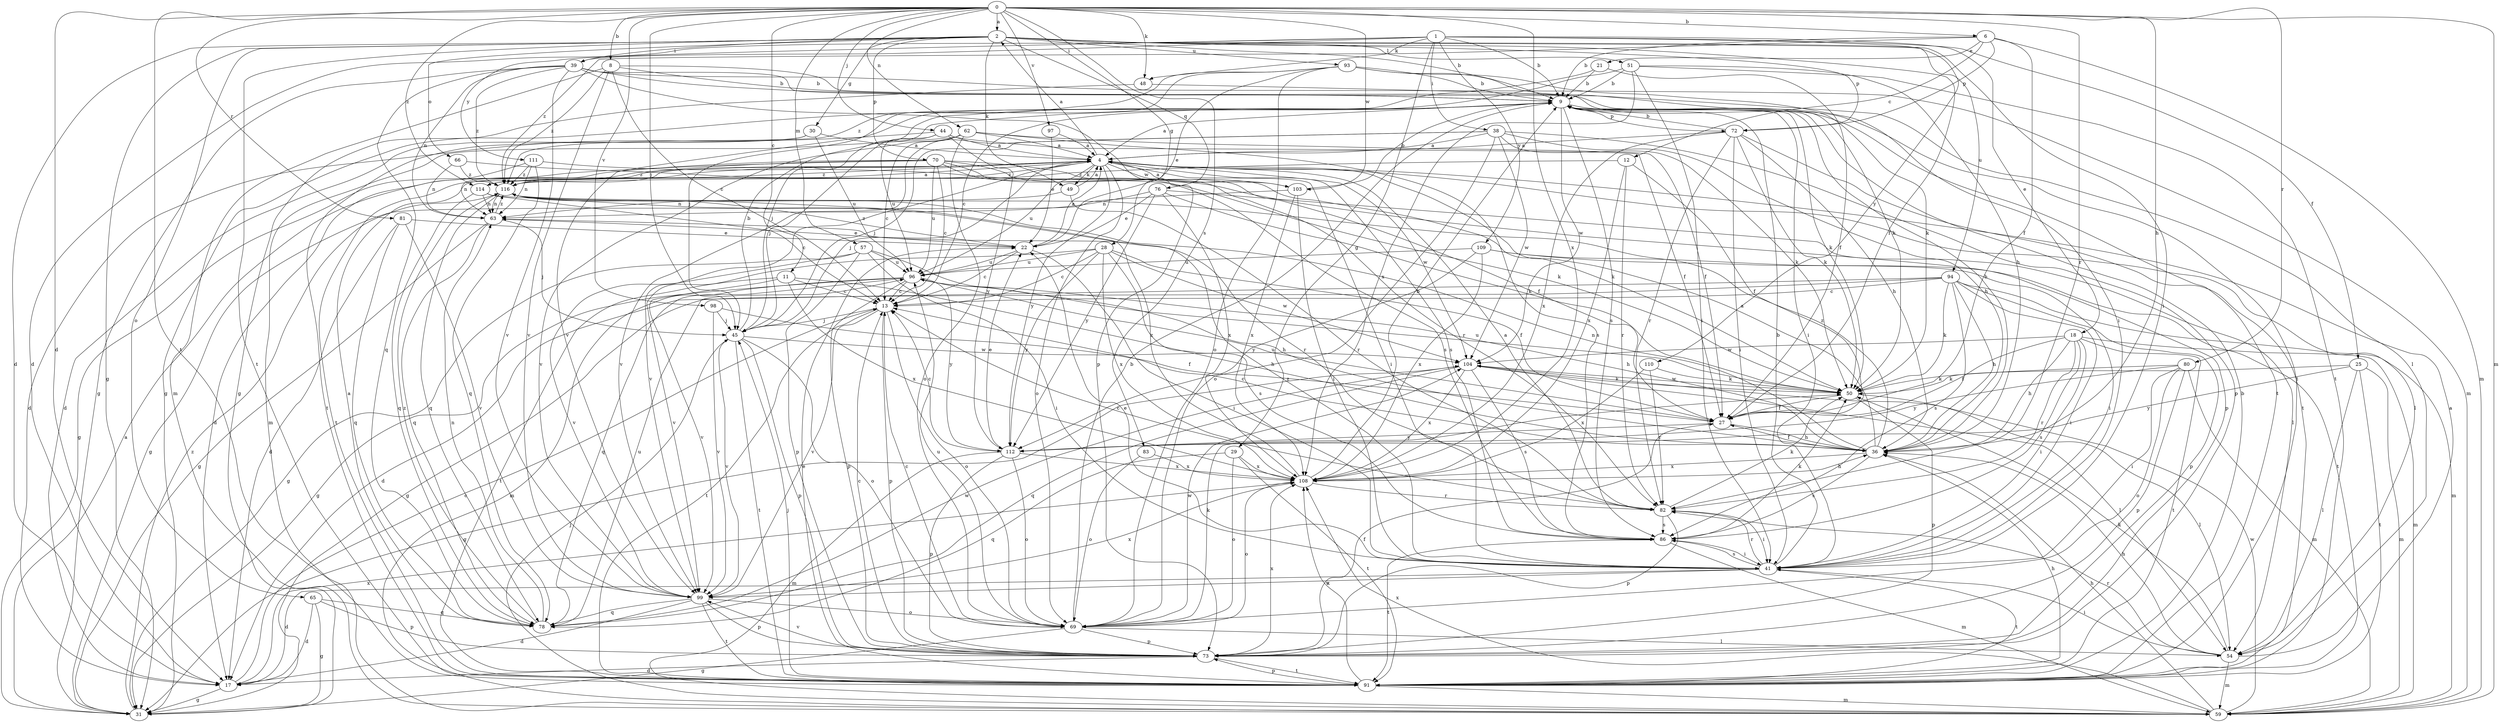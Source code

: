 strict digraph  {
0;
1;
2;
4;
6;
8;
9;
11;
12;
13;
17;
18;
21;
22;
25;
27;
28;
29;
30;
31;
36;
38;
39;
41;
44;
45;
48;
49;
50;
51;
54;
57;
59;
62;
63;
65;
66;
69;
70;
72;
73;
76;
78;
80;
81;
82;
83;
86;
91;
93;
94;
96;
97;
98;
99;
103;
104;
108;
109;
110;
111;
112;
114;
116;
0 -> 2  [label=a];
0 -> 6  [label=b];
0 -> 8  [label=b];
0 -> 11  [label=c];
0 -> 17  [label=d];
0 -> 28  [label=g];
0 -> 36  [label=h];
0 -> 44  [label=j];
0 -> 45  [label=j];
0 -> 48  [label=k];
0 -> 57  [label=m];
0 -> 59  [label=m];
0 -> 62  [label=n];
0 -> 80  [label=r];
0 -> 81  [label=r];
0 -> 82  [label=r];
0 -> 83  [label=s];
0 -> 91  [label=t];
0 -> 97  [label=v];
0 -> 98  [label=v];
0 -> 103  [label=w];
0 -> 108  [label=x];
0 -> 114  [label=z];
1 -> 9  [label=b];
1 -> 17  [label=d];
1 -> 18  [label=e];
1 -> 25  [label=f];
1 -> 29  [label=g];
1 -> 38  [label=i];
1 -> 39  [label=i];
1 -> 48  [label=k];
1 -> 109  [label=y];
1 -> 110  [label=y];
1 -> 111  [label=y];
2 -> 9  [label=b];
2 -> 17  [label=d];
2 -> 27  [label=f];
2 -> 30  [label=g];
2 -> 31  [label=g];
2 -> 39  [label=i];
2 -> 41  [label=i];
2 -> 49  [label=k];
2 -> 51  [label=l];
2 -> 65  [label=o];
2 -> 66  [label=o];
2 -> 70  [label=p];
2 -> 72  [label=p];
2 -> 76  [label=q];
2 -> 91  [label=t];
2 -> 93  [label=u];
2 -> 94  [label=u];
4 -> 2  [label=a];
4 -> 41  [label=i];
4 -> 45  [label=j];
4 -> 49  [label=k];
4 -> 54  [label=l];
4 -> 69  [label=o];
4 -> 86  [label=s];
4 -> 91  [label=t];
4 -> 96  [label=u];
4 -> 99  [label=v];
4 -> 103  [label=w];
4 -> 104  [label=w];
4 -> 112  [label=y];
4 -> 114  [label=z];
4 -> 116  [label=z];
6 -> 9  [label=b];
6 -> 12  [label=c];
6 -> 21  [label=e];
6 -> 27  [label=f];
6 -> 59  [label=m];
6 -> 72  [label=p];
6 -> 116  [label=z];
8 -> 9  [label=b];
8 -> 13  [label=c];
8 -> 54  [label=l];
8 -> 59  [label=m];
8 -> 99  [label=v];
8 -> 116  [label=z];
9 -> 4  [label=a];
9 -> 13  [label=c];
9 -> 36  [label=h];
9 -> 41  [label=i];
9 -> 45  [label=j];
9 -> 50  [label=k];
9 -> 72  [label=p];
9 -> 86  [label=s];
9 -> 91  [label=t];
9 -> 104  [label=w];
11 -> 13  [label=c];
11 -> 36  [label=h];
11 -> 91  [label=t];
11 -> 99  [label=v];
11 -> 108  [label=x];
12 -> 27  [label=f];
12 -> 82  [label=r];
12 -> 108  [label=x];
12 -> 116  [label=z];
13 -> 45  [label=j];
13 -> 69  [label=o];
13 -> 73  [label=p];
13 -> 91  [label=t];
13 -> 99  [label=v];
17 -> 13  [label=c];
17 -> 31  [label=g];
17 -> 108  [label=x];
18 -> 27  [label=f];
18 -> 36  [label=h];
18 -> 41  [label=i];
18 -> 59  [label=m];
18 -> 82  [label=r];
18 -> 86  [label=s];
18 -> 91  [label=t];
18 -> 104  [label=w];
21 -> 9  [label=b];
21 -> 27  [label=f];
21 -> 45  [label=j];
22 -> 4  [label=a];
22 -> 13  [label=c];
22 -> 41  [label=i];
22 -> 96  [label=u];
22 -> 116  [label=z];
25 -> 50  [label=k];
25 -> 54  [label=l];
25 -> 59  [label=m];
25 -> 91  [label=t];
25 -> 112  [label=y];
27 -> 36  [label=h];
27 -> 96  [label=u];
27 -> 112  [label=y];
28 -> 13  [label=c];
28 -> 27  [label=f];
28 -> 86  [label=s];
28 -> 96  [label=u];
28 -> 99  [label=v];
28 -> 104  [label=w];
28 -> 108  [label=x];
28 -> 112  [label=y];
29 -> 69  [label=o];
29 -> 78  [label=q];
29 -> 91  [label=t];
29 -> 108  [label=x];
30 -> 4  [label=a];
30 -> 17  [label=d];
30 -> 91  [label=t];
30 -> 96  [label=u];
31 -> 4  [label=a];
31 -> 116  [label=z];
36 -> 4  [label=a];
36 -> 13  [label=c];
36 -> 27  [label=f];
36 -> 63  [label=n];
36 -> 86  [label=s];
36 -> 108  [label=x];
36 -> 116  [label=z];
38 -> 4  [label=a];
38 -> 36  [label=h];
38 -> 45  [label=j];
38 -> 50  [label=k];
38 -> 69  [label=o];
38 -> 73  [label=p];
38 -> 99  [label=v];
38 -> 104  [label=w];
39 -> 9  [label=b];
39 -> 31  [label=g];
39 -> 59  [label=m];
39 -> 63  [label=n];
39 -> 73  [label=p];
39 -> 78  [label=q];
39 -> 91  [label=t];
39 -> 99  [label=v];
39 -> 116  [label=z];
41 -> 9  [label=b];
41 -> 17  [label=d];
41 -> 22  [label=e];
41 -> 82  [label=r];
41 -> 86  [label=s];
41 -> 91  [label=t];
41 -> 99  [label=v];
41 -> 116  [label=z];
44 -> 4  [label=a];
44 -> 17  [label=d];
44 -> 27  [label=f];
44 -> 45  [label=j];
44 -> 96  [label=u];
44 -> 112  [label=y];
45 -> 9  [label=b];
45 -> 69  [label=o];
45 -> 73  [label=p];
45 -> 91  [label=t];
45 -> 99  [label=v];
45 -> 104  [label=w];
48 -> 31  [label=g];
48 -> 50  [label=k];
49 -> 4  [label=a];
49 -> 63  [label=n];
49 -> 82  [label=r];
50 -> 27  [label=f];
50 -> 54  [label=l];
50 -> 73  [label=p];
50 -> 96  [label=u];
50 -> 104  [label=w];
51 -> 9  [label=b];
51 -> 36  [label=h];
51 -> 41  [label=i];
51 -> 91  [label=t];
51 -> 99  [label=v];
51 -> 108  [label=x];
54 -> 4  [label=a];
54 -> 36  [label=h];
54 -> 41  [label=i];
54 -> 50  [label=k];
54 -> 59  [label=m];
54 -> 82  [label=r];
57 -> 31  [label=g];
57 -> 36  [label=h];
57 -> 41  [label=i];
57 -> 73  [label=p];
57 -> 96  [label=u];
57 -> 99  [label=v];
59 -> 36  [label=h];
59 -> 45  [label=j];
59 -> 104  [label=w];
59 -> 108  [label=x];
62 -> 4  [label=a];
62 -> 13  [label=c];
62 -> 27  [label=f];
62 -> 59  [label=m];
62 -> 69  [label=o];
62 -> 86  [label=s];
62 -> 99  [label=v];
63 -> 22  [label=e];
63 -> 31  [label=g];
63 -> 45  [label=j];
63 -> 78  [label=q];
63 -> 116  [label=z];
65 -> 17  [label=d];
65 -> 31  [label=g];
65 -> 73  [label=p];
65 -> 78  [label=q];
66 -> 50  [label=k];
66 -> 63  [label=n];
66 -> 116  [label=z];
69 -> 9  [label=b];
69 -> 13  [label=c];
69 -> 31  [label=g];
69 -> 50  [label=k];
69 -> 54  [label=l];
69 -> 73  [label=p];
69 -> 96  [label=u];
69 -> 104  [label=w];
70 -> 13  [label=c];
70 -> 27  [label=f];
70 -> 31  [label=g];
70 -> 50  [label=k];
70 -> 63  [label=n];
70 -> 82  [label=r];
70 -> 86  [label=s];
70 -> 96  [label=u];
70 -> 116  [label=z];
72 -> 4  [label=a];
72 -> 9  [label=b];
72 -> 36  [label=h];
72 -> 41  [label=i];
72 -> 50  [label=k];
72 -> 82  [label=r];
72 -> 91  [label=t];
72 -> 108  [label=x];
73 -> 13  [label=c];
73 -> 17  [label=d];
73 -> 27  [label=f];
73 -> 91  [label=t];
73 -> 99  [label=v];
73 -> 108  [label=x];
76 -> 22  [label=e];
76 -> 50  [label=k];
76 -> 54  [label=l];
76 -> 63  [label=n];
76 -> 108  [label=x];
76 -> 112  [label=y];
78 -> 4  [label=a];
78 -> 63  [label=n];
78 -> 96  [label=u];
78 -> 104  [label=w];
78 -> 116  [label=z];
80 -> 41  [label=i];
80 -> 50  [label=k];
80 -> 59  [label=m];
80 -> 69  [label=o];
80 -> 73  [label=p];
80 -> 112  [label=y];
81 -> 17  [label=d];
81 -> 22  [label=e];
81 -> 78  [label=q];
81 -> 99  [label=v];
82 -> 4  [label=a];
82 -> 13  [label=c];
82 -> 41  [label=i];
82 -> 50  [label=k];
82 -> 73  [label=p];
82 -> 86  [label=s];
83 -> 69  [label=o];
83 -> 108  [label=x];
86 -> 41  [label=i];
86 -> 50  [label=k];
86 -> 59  [label=m];
86 -> 91  [label=t];
91 -> 9  [label=b];
91 -> 22  [label=e];
91 -> 36  [label=h];
91 -> 45  [label=j];
91 -> 59  [label=m];
91 -> 73  [label=p];
91 -> 108  [label=x];
93 -> 9  [label=b];
93 -> 22  [label=e];
93 -> 31  [label=g];
93 -> 41  [label=i];
93 -> 50  [label=k];
93 -> 69  [label=o];
93 -> 116  [label=z];
94 -> 13  [label=c];
94 -> 17  [label=d];
94 -> 31  [label=g];
94 -> 36  [label=h];
94 -> 41  [label=i];
94 -> 50  [label=k];
94 -> 59  [label=m];
94 -> 73  [label=p];
94 -> 86  [label=s];
96 -> 13  [label=c];
96 -> 31  [label=g];
96 -> 36  [label=h];
96 -> 59  [label=m];
96 -> 73  [label=p];
96 -> 78  [label=q];
96 -> 112  [label=y];
97 -> 4  [label=a];
97 -> 22  [label=e];
98 -> 27  [label=f];
98 -> 45  [label=j];
98 -> 99  [label=v];
99 -> 17  [label=d];
99 -> 69  [label=o];
99 -> 73  [label=p];
99 -> 78  [label=q];
99 -> 91  [label=t];
99 -> 108  [label=x];
103 -> 4  [label=a];
103 -> 9  [label=b];
103 -> 31  [label=g];
103 -> 41  [label=i];
103 -> 108  [label=x];
104 -> 31  [label=g];
104 -> 50  [label=k];
104 -> 54  [label=l];
104 -> 78  [label=q];
104 -> 86  [label=s];
104 -> 108  [label=x];
108 -> 9  [label=b];
108 -> 36  [label=h];
108 -> 69  [label=o];
108 -> 82  [label=r];
108 -> 116  [label=z];
109 -> 41  [label=i];
109 -> 91  [label=t];
109 -> 96  [label=u];
109 -> 108  [label=x];
109 -> 112  [label=y];
110 -> 50  [label=k];
110 -> 82  [label=r];
110 -> 108  [label=x];
111 -> 17  [label=d];
111 -> 63  [label=n];
111 -> 73  [label=p];
111 -> 78  [label=q];
111 -> 116  [label=z];
112 -> 13  [label=c];
112 -> 22  [label=e];
112 -> 59  [label=m];
112 -> 69  [label=o];
112 -> 73  [label=p];
112 -> 108  [label=x];
114 -> 4  [label=a];
114 -> 13  [label=c];
114 -> 63  [label=n];
114 -> 78  [label=q];
114 -> 82  [label=r];
116 -> 63  [label=n];
116 -> 78  [label=q];
}
